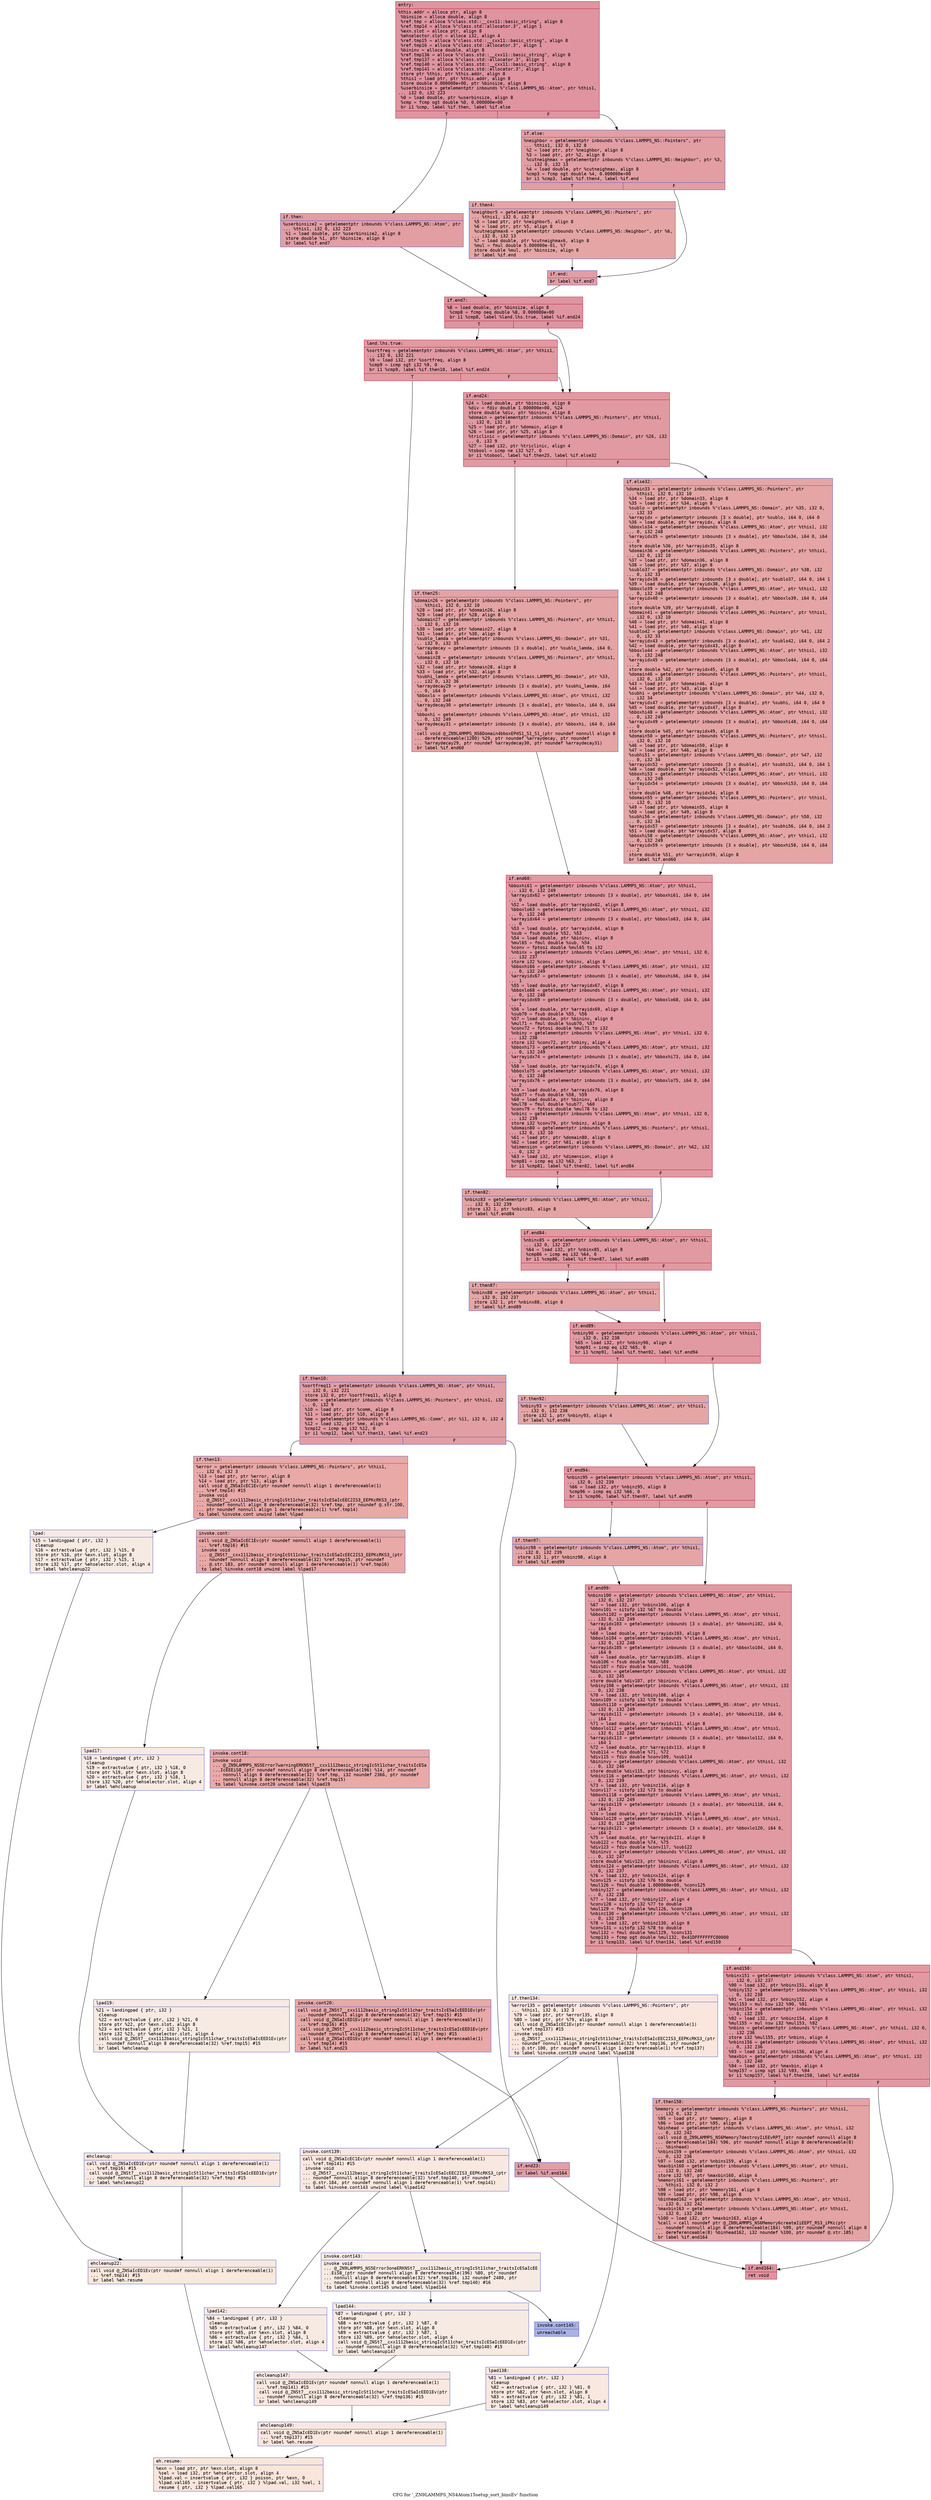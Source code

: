 digraph "CFG for '_ZN9LAMMPS_NS4Atom15setup_sort_binsEv' function" {
	label="CFG for '_ZN9LAMMPS_NS4Atom15setup_sort_binsEv' function";

	Node0x55aea8e024f0 [shape=record,color="#b70d28ff", style=filled, fillcolor="#b70d2870" fontname="Courier",label="{entry:\l|  %this.addr = alloca ptr, align 8\l  %binsize = alloca double, align 8\l  %ref.tmp = alloca %\"class.std::__cxx11::basic_string\", align 8\l  %ref.tmp14 = alloca %\"class.std::allocator.3\", align 1\l  %exn.slot = alloca ptr, align 8\l  %ehselector.slot = alloca i32, align 4\l  %ref.tmp15 = alloca %\"class.std::__cxx11::basic_string\", align 8\l  %ref.tmp16 = alloca %\"class.std::allocator.3\", align 1\l  %bininv = alloca double, align 8\l  %ref.tmp136 = alloca %\"class.std::__cxx11::basic_string\", align 8\l  %ref.tmp137 = alloca %\"class.std::allocator.3\", align 1\l  %ref.tmp140 = alloca %\"class.std::__cxx11::basic_string\", align 8\l  %ref.tmp141 = alloca %\"class.std::allocator.3\", align 1\l  store ptr %this, ptr %this.addr, align 8\l  %this1 = load ptr, ptr %this.addr, align 8\l  store double 0.000000e+00, ptr %binsize, align 8\l  %userbinsize = getelementptr inbounds %\"class.LAMMPS_NS::Atom\", ptr %this1,\l... i32 0, i32 223\l  %0 = load double, ptr %userbinsize, align 8\l  %cmp = fcmp ogt double %0, 0.000000e+00\l  br i1 %cmp, label %if.then, label %if.else\l|{<s0>T|<s1>F}}"];
	Node0x55aea8e024f0:s0 -> Node0x55aea8e032a0[tooltip="entry -> if.then\nProbability 50.00%" ];
	Node0x55aea8e024f0:s1 -> Node0x55aea8e03310[tooltip="entry -> if.else\nProbability 50.00%" ];
	Node0x55aea8e032a0 [shape=record,color="#3d50c3ff", style=filled, fillcolor="#be242e70" fontname="Courier",label="{if.then:\l|  %userbinsize2 = getelementptr inbounds %\"class.LAMMPS_NS::Atom\", ptr\l... %this1, i32 0, i32 223\l  %1 = load double, ptr %userbinsize2, align 8\l  store double %1, ptr %binsize, align 8\l  br label %if.end7\l}"];
	Node0x55aea8e032a0 -> Node0x55aea8e03640[tooltip="if.then -> if.end7\nProbability 100.00%" ];
	Node0x55aea8e03310 [shape=record,color="#3d50c3ff", style=filled, fillcolor="#be242e70" fontname="Courier",label="{if.else:\l|  %neighbor = getelementptr inbounds %\"class.LAMMPS_NS::Pointers\", ptr\l... %this1, i32 0, i32 8\l  %2 = load ptr, ptr %neighbor, align 8\l  %3 = load ptr, ptr %2, align 8\l  %cutneighmax = getelementptr inbounds %\"class.LAMMPS_NS::Neighbor\", ptr %3,\l... i32 0, i32 13\l  %4 = load double, ptr %cutneighmax, align 8\l  %cmp3 = fcmp ogt double %4, 0.000000e+00\l  br i1 %cmp3, label %if.then4, label %if.end\l|{<s0>T|<s1>F}}"];
	Node0x55aea8e03310:s0 -> Node0x55aea8e02ba0[tooltip="if.else -> if.then4\nProbability 50.00%" ];
	Node0x55aea8e03310:s1 -> Node0x55aea8e02c20[tooltip="if.else -> if.end\nProbability 50.00%" ];
	Node0x55aea8e02ba0 [shape=record,color="#3d50c3ff", style=filled, fillcolor="#c5333470" fontname="Courier",label="{if.then4:\l|  %neighbor5 = getelementptr inbounds %\"class.LAMMPS_NS::Pointers\", ptr\l... %this1, i32 0, i32 8\l  %5 = load ptr, ptr %neighbor5, align 8\l  %6 = load ptr, ptr %5, align 8\l  %cutneighmax6 = getelementptr inbounds %\"class.LAMMPS_NS::Neighbor\", ptr %6,\l... i32 0, i32 13\l  %7 = load double, ptr %cutneighmax6, align 8\l  %mul = fmul double 5.000000e-01, %7\l  store double %mul, ptr %binsize, align 8\l  br label %if.end\l}"];
	Node0x55aea8e02ba0 -> Node0x55aea8e02c20[tooltip="if.then4 -> if.end\nProbability 100.00%" ];
	Node0x55aea8e02c20 [shape=record,color="#3d50c3ff", style=filled, fillcolor="#be242e70" fontname="Courier",label="{if.end:\l|  br label %if.end7\l}"];
	Node0x55aea8e02c20 -> Node0x55aea8e03640[tooltip="if.end -> if.end7\nProbability 100.00%" ];
	Node0x55aea8e03640 [shape=record,color="#b70d28ff", style=filled, fillcolor="#b70d2870" fontname="Courier",label="{if.end7:\l|  %8 = load double, ptr %binsize, align 8\l  %cmp8 = fcmp oeq double %8, 0.000000e+00\l  br i1 %cmp8, label %land.lhs.true, label %if.end24\l|{<s0>T|<s1>F}}"];
	Node0x55aea8e03640:s0 -> Node0x55aea8e044e0[tooltip="if.end7 -> land.lhs.true\nProbability 62.50%" ];
	Node0x55aea8e03640:s1 -> Node0x55aea8e04560[tooltip="if.end7 -> if.end24\nProbability 37.50%" ];
	Node0x55aea8e044e0 [shape=record,color="#b70d28ff", style=filled, fillcolor="#bb1b2c70" fontname="Courier",label="{land.lhs.true:\l|  %sortfreq = getelementptr inbounds %\"class.LAMMPS_NS::Atom\", ptr %this1,\l... i32 0, i32 221\l  %9 = load i32, ptr %sortfreq, align 8\l  %cmp9 = icmp sgt i32 %9, 0\l  br i1 %cmp9, label %if.then10, label %if.end24\l|{<s0>T|<s1>F}}"];
	Node0x55aea8e044e0:s0 -> Node0x55aea8e048b0[tooltip="land.lhs.true -> if.then10\nProbability 62.50%" ];
	Node0x55aea8e044e0:s1 -> Node0x55aea8e04560[tooltip="land.lhs.true -> if.end24\nProbability 37.50%" ];
	Node0x55aea8e048b0 [shape=record,color="#3d50c3ff", style=filled, fillcolor="#be242e70" fontname="Courier",label="{if.then10:\l|  %sortfreq11 = getelementptr inbounds %\"class.LAMMPS_NS::Atom\", ptr %this1,\l... i32 0, i32 221\l  store i32 0, ptr %sortfreq11, align 8\l  %comm = getelementptr inbounds %\"class.LAMMPS_NS::Pointers\", ptr %this1, i32\l... 0, i32 9\l  %10 = load ptr, ptr %comm, align 8\l  %11 = load ptr, ptr %10, align 8\l  %me = getelementptr inbounds %\"class.LAMMPS_NS::Comm\", ptr %11, i32 0, i32 4\l  %12 = load i32, ptr %me, align 4\l  %cmp12 = icmp eq i32 %12, 0\l  br i1 %cmp12, label %if.then13, label %if.end23\l|{<s0>T|<s1>F}}"];
	Node0x55aea8e048b0:s0 -> Node0x55aea8e04f60[tooltip="if.then10 -> if.then13\nProbability 37.50%" ];
	Node0x55aea8e048b0:s1 -> Node0x55aea8e04fe0[tooltip="if.then10 -> if.end23\nProbability 62.50%" ];
	Node0x55aea8e04f60 [shape=record,color="#3d50c3ff", style=filled, fillcolor="#ca3b3770" fontname="Courier",label="{if.then13:\l|  %error = getelementptr inbounds %\"class.LAMMPS_NS::Pointers\", ptr %this1,\l... i32 0, i32 3\l  %13 = load ptr, ptr %error, align 8\l  %14 = load ptr, ptr %13, align 8\l  call void @_ZNSaIcEC1Ev(ptr noundef nonnull align 1 dereferenceable(1)\l... %ref.tmp14) #15\l  invoke void\l... @_ZNSt7__cxx1112basic_stringIcSt11char_traitsIcESaIcEEC2IS3_EEPKcRKS3_(ptr\l... noundef nonnull align 8 dereferenceable(32) %ref.tmp, ptr noundef @.str.100,\l... ptr noundef nonnull align 1 dereferenceable(1) %ref.tmp14)\l          to label %invoke.cont unwind label %lpad\l}"];
	Node0x55aea8e04f60 -> Node0x55aea8e05470[tooltip="if.then13 -> invoke.cont\nProbability 100.00%" ];
	Node0x55aea8e04f60 -> Node0x55aea8e054f0[tooltip="if.then13 -> lpad\nProbability 0.00%" ];
	Node0x55aea8e05470 [shape=record,color="#3d50c3ff", style=filled, fillcolor="#ca3b3770" fontname="Courier",label="{invoke.cont:\l|  call void @_ZNSaIcEC1Ev(ptr noundef nonnull align 1 dereferenceable(1)\l... %ref.tmp16) #15\l  invoke void\l... @_ZNSt7__cxx1112basic_stringIcSt11char_traitsIcESaIcEEC2IS3_EEPKcRKS3_(ptr\l... noundef nonnull align 8 dereferenceable(32) %ref.tmp15, ptr noundef\l... @.str.183, ptr noundef nonnull align 1 dereferenceable(1) %ref.tmp16)\l          to label %invoke.cont18 unwind label %lpad17\l}"];
	Node0x55aea8e05470 -> Node0x55aea8e05810[tooltip="invoke.cont -> invoke.cont18\nProbability 100.00%" ];
	Node0x55aea8e05470 -> Node0x55aea8e05860[tooltip="invoke.cont -> lpad17\nProbability 0.00%" ];
	Node0x55aea8e05810 [shape=record,color="#3d50c3ff", style=filled, fillcolor="#ca3b3770" fontname="Courier",label="{invoke.cont18:\l|  invoke void\l... @_ZN9LAMMPS_NS5Error7warningERKNSt7__cxx1112basic_stringIcSt11char_traitsIcESa\l...IcEEEiS8_(ptr noundef nonnull align 8 dereferenceable(196) %14, ptr noundef\l... nonnull align 8 dereferenceable(32) %ref.tmp, i32 noundef 2366, ptr noundef\l... nonnull align 8 dereferenceable(32) %ref.tmp15)\l          to label %invoke.cont20 unwind label %lpad19\l}"];
	Node0x55aea8e05810 -> Node0x55aea8e057c0[tooltip="invoke.cont18 -> invoke.cont20\nProbability 100.00%" ];
	Node0x55aea8e05810 -> Node0x55aea8e05b20[tooltip="invoke.cont18 -> lpad19\nProbability 0.00%" ];
	Node0x55aea8e057c0 [shape=record,color="#3d50c3ff", style=filled, fillcolor="#ca3b3770" fontname="Courier",label="{invoke.cont20:\l|  call void @_ZNSt7__cxx1112basic_stringIcSt11char_traitsIcESaIcEED1Ev(ptr\l... noundef nonnull align 8 dereferenceable(32) %ref.tmp15) #15\l  call void @_ZNSaIcED1Ev(ptr noundef nonnull align 1 dereferenceable(1)\l... %ref.tmp16) #15\l  call void @_ZNSt7__cxx1112basic_stringIcSt11char_traitsIcESaIcEED1Ev(ptr\l... noundef nonnull align 8 dereferenceable(32) %ref.tmp) #15\l  call void @_ZNSaIcED1Ev(ptr noundef nonnull align 1 dereferenceable(1)\l... %ref.tmp14) #15\l  br label %if.end23\l}"];
	Node0x55aea8e057c0 -> Node0x55aea8e04fe0[tooltip="invoke.cont20 -> if.end23\nProbability 100.00%" ];
	Node0x55aea8e054f0 [shape=record,color="#3d50c3ff", style=filled, fillcolor="#eed0c070" fontname="Courier",label="{lpad:\l|  %15 = landingpad \{ ptr, i32 \}\l          cleanup\l  %16 = extractvalue \{ ptr, i32 \} %15, 0\l  store ptr %16, ptr %exn.slot, align 8\l  %17 = extractvalue \{ ptr, i32 \} %15, 1\l  store i32 %17, ptr %ehselector.slot, align 4\l  br label %ehcleanup22\l}"];
	Node0x55aea8e054f0 -> Node0x55aea8e068e0[tooltip="lpad -> ehcleanup22\nProbability 100.00%" ];
	Node0x55aea8e05860 [shape=record,color="#3d50c3ff", style=filled, fillcolor="#eed0c070" fontname="Courier",label="{lpad17:\l|  %18 = landingpad \{ ptr, i32 \}\l          cleanup\l  %19 = extractvalue \{ ptr, i32 \} %18, 0\l  store ptr %19, ptr %exn.slot, align 8\l  %20 = extractvalue \{ ptr, i32 \} %18, 1\l  store i32 %20, ptr %ehselector.slot, align 4\l  br label %ehcleanup\l}"];
	Node0x55aea8e05860 -> Node0x55aea8e06c50[tooltip="lpad17 -> ehcleanup\nProbability 100.00%" ];
	Node0x55aea8e05b20 [shape=record,color="#3d50c3ff", style=filled, fillcolor="#eed0c070" fontname="Courier",label="{lpad19:\l|  %21 = landingpad \{ ptr, i32 \}\l          cleanup\l  %22 = extractvalue \{ ptr, i32 \} %21, 0\l  store ptr %22, ptr %exn.slot, align 8\l  %23 = extractvalue \{ ptr, i32 \} %21, 1\l  store i32 %23, ptr %ehselector.slot, align 4\l  call void @_ZNSt7__cxx1112basic_stringIcSt11char_traitsIcESaIcEED1Ev(ptr\l... noundef nonnull align 8 dereferenceable(32) %ref.tmp15) #15\l  br label %ehcleanup\l}"];
	Node0x55aea8e05b20 -> Node0x55aea8e06c50[tooltip="lpad19 -> ehcleanup\nProbability 100.00%" ];
	Node0x55aea8e06c50 [shape=record,color="#3d50c3ff", style=filled, fillcolor="#f1ccb870" fontname="Courier",label="{ehcleanup:\l|  call void @_ZNSaIcED1Ev(ptr noundef nonnull align 1 dereferenceable(1)\l... %ref.tmp16) #15\l  call void @_ZNSt7__cxx1112basic_stringIcSt11char_traitsIcESaIcEED1Ev(ptr\l... noundef nonnull align 8 dereferenceable(32) %ref.tmp) #15\l  br label %ehcleanup22\l}"];
	Node0x55aea8e06c50 -> Node0x55aea8e068e0[tooltip="ehcleanup -> ehcleanup22\nProbability 100.00%" ];
	Node0x55aea8e068e0 [shape=record,color="#3d50c3ff", style=filled, fillcolor="#f2cab570" fontname="Courier",label="{ehcleanup22:\l|  call void @_ZNSaIcED1Ev(ptr noundef nonnull align 1 dereferenceable(1)\l... %ref.tmp14) #15\l  br label %eh.resume\l}"];
	Node0x55aea8e068e0 -> Node0x55aea8e07500[tooltip="ehcleanup22 -> eh.resume\nProbability 100.00%" ];
	Node0x55aea8e04fe0 [shape=record,color="#3d50c3ff", style=filled, fillcolor="#be242e70" fontname="Courier",label="{if.end23:\l|  br label %if.end164\l}"];
	Node0x55aea8e04fe0 -> Node0x55aea8e075c0[tooltip="if.end23 -> if.end164\nProbability 100.00%" ];
	Node0x55aea8e04560 [shape=record,color="#b70d28ff", style=filled, fillcolor="#bb1b2c70" fontname="Courier",label="{if.end24:\l|  %24 = load double, ptr %binsize, align 8\l  %div = fdiv double 1.000000e+00, %24\l  store double %div, ptr %bininv, align 8\l  %domain = getelementptr inbounds %\"class.LAMMPS_NS::Pointers\", ptr %this1,\l... i32 0, i32 10\l  %25 = load ptr, ptr %domain, align 8\l  %26 = load ptr, ptr %25, align 8\l  %triclinic = getelementptr inbounds %\"class.LAMMPS_NS::Domain\", ptr %26, i32\l... 0, i32 9\l  %27 = load i32, ptr %triclinic, align 4\l  %tobool = icmp ne i32 %27, 0\l  br i1 %tobool, label %if.then25, label %if.else32\l|{<s0>T|<s1>F}}"];
	Node0x55aea8e04560:s0 -> Node0x55aea8e07c60[tooltip="if.end24 -> if.then25\nProbability 62.50%" ];
	Node0x55aea8e04560:s1 -> Node0x55aea8e07ce0[tooltip="if.end24 -> if.else32\nProbability 37.50%" ];
	Node0x55aea8e07c60 [shape=record,color="#3d50c3ff", style=filled, fillcolor="#c32e3170" fontname="Courier",label="{if.then25:\l|  %domain26 = getelementptr inbounds %\"class.LAMMPS_NS::Pointers\", ptr\l... %this1, i32 0, i32 10\l  %28 = load ptr, ptr %domain26, align 8\l  %29 = load ptr, ptr %28, align 8\l  %domain27 = getelementptr inbounds %\"class.LAMMPS_NS::Pointers\", ptr %this1,\l... i32 0, i32 10\l  %30 = load ptr, ptr %domain27, align 8\l  %31 = load ptr, ptr %30, align 8\l  %sublo_lamda = getelementptr inbounds %\"class.LAMMPS_NS::Domain\", ptr %31,\l... i32 0, i32 35\l  %arraydecay = getelementptr inbounds [3 x double], ptr %sublo_lamda, i64 0,\l... i64 0\l  %domain28 = getelementptr inbounds %\"class.LAMMPS_NS::Pointers\", ptr %this1,\l... i32 0, i32 10\l  %32 = load ptr, ptr %domain28, align 8\l  %33 = load ptr, ptr %32, align 8\l  %subhi_lamda = getelementptr inbounds %\"class.LAMMPS_NS::Domain\", ptr %33,\l... i32 0, i32 36\l  %arraydecay29 = getelementptr inbounds [3 x double], ptr %subhi_lamda, i64\l... 0, i64 0\l  %bboxlo = getelementptr inbounds %\"class.LAMMPS_NS::Atom\", ptr %this1, i32\l... 0, i32 248\l  %arraydecay30 = getelementptr inbounds [3 x double], ptr %bboxlo, i64 0, i64\l... 0\l  %bboxhi = getelementptr inbounds %\"class.LAMMPS_NS::Atom\", ptr %this1, i32\l... 0, i32 249\l  %arraydecay31 = getelementptr inbounds [3 x double], ptr %bboxhi, i64 0, i64\l... 0\l  call void @_ZN9LAMMPS_NS6Domain4bboxEPdS1_S1_S1_(ptr noundef nonnull align 8\l... dereferenceable(1200) %29, ptr noundef %arraydecay, ptr noundef\l... %arraydecay29, ptr noundef %arraydecay30, ptr noundef %arraydecay31)\l  br label %if.end60\l}"];
	Node0x55aea8e07c60 -> Node0x55aea8e08e90[tooltip="if.then25 -> if.end60\nProbability 100.00%" ];
	Node0x55aea8e07ce0 [shape=record,color="#3d50c3ff", style=filled, fillcolor="#c5333470" fontname="Courier",label="{if.else32:\l|  %domain33 = getelementptr inbounds %\"class.LAMMPS_NS::Pointers\", ptr\l... %this1, i32 0, i32 10\l  %34 = load ptr, ptr %domain33, align 8\l  %35 = load ptr, ptr %34, align 8\l  %sublo = getelementptr inbounds %\"class.LAMMPS_NS::Domain\", ptr %35, i32 0,\l... i32 33\l  %arrayidx = getelementptr inbounds [3 x double], ptr %sublo, i64 0, i64 0\l  %36 = load double, ptr %arrayidx, align 8\l  %bboxlo34 = getelementptr inbounds %\"class.LAMMPS_NS::Atom\", ptr %this1, i32\l... 0, i32 248\l  %arrayidx35 = getelementptr inbounds [3 x double], ptr %bboxlo34, i64 0, i64\l... 0\l  store double %36, ptr %arrayidx35, align 8\l  %domain36 = getelementptr inbounds %\"class.LAMMPS_NS::Pointers\", ptr %this1,\l... i32 0, i32 10\l  %37 = load ptr, ptr %domain36, align 8\l  %38 = load ptr, ptr %37, align 8\l  %sublo37 = getelementptr inbounds %\"class.LAMMPS_NS::Domain\", ptr %38, i32\l... 0, i32 33\l  %arrayidx38 = getelementptr inbounds [3 x double], ptr %sublo37, i64 0, i64 1\l  %39 = load double, ptr %arrayidx38, align 8\l  %bboxlo39 = getelementptr inbounds %\"class.LAMMPS_NS::Atom\", ptr %this1, i32\l... 0, i32 248\l  %arrayidx40 = getelementptr inbounds [3 x double], ptr %bboxlo39, i64 0, i64\l... 1\l  store double %39, ptr %arrayidx40, align 8\l  %domain41 = getelementptr inbounds %\"class.LAMMPS_NS::Pointers\", ptr %this1,\l... i32 0, i32 10\l  %40 = load ptr, ptr %domain41, align 8\l  %41 = load ptr, ptr %40, align 8\l  %sublo42 = getelementptr inbounds %\"class.LAMMPS_NS::Domain\", ptr %41, i32\l... 0, i32 33\l  %arrayidx43 = getelementptr inbounds [3 x double], ptr %sublo42, i64 0, i64 2\l  %42 = load double, ptr %arrayidx43, align 8\l  %bboxlo44 = getelementptr inbounds %\"class.LAMMPS_NS::Atom\", ptr %this1, i32\l... 0, i32 248\l  %arrayidx45 = getelementptr inbounds [3 x double], ptr %bboxlo44, i64 0, i64\l... 2\l  store double %42, ptr %arrayidx45, align 8\l  %domain46 = getelementptr inbounds %\"class.LAMMPS_NS::Pointers\", ptr %this1,\l... i32 0, i32 10\l  %43 = load ptr, ptr %domain46, align 8\l  %44 = load ptr, ptr %43, align 8\l  %subhi = getelementptr inbounds %\"class.LAMMPS_NS::Domain\", ptr %44, i32 0,\l... i32 34\l  %arrayidx47 = getelementptr inbounds [3 x double], ptr %subhi, i64 0, i64 0\l  %45 = load double, ptr %arrayidx47, align 8\l  %bboxhi48 = getelementptr inbounds %\"class.LAMMPS_NS::Atom\", ptr %this1, i32\l... 0, i32 249\l  %arrayidx49 = getelementptr inbounds [3 x double], ptr %bboxhi48, i64 0, i64\l... 0\l  store double %45, ptr %arrayidx49, align 8\l  %domain50 = getelementptr inbounds %\"class.LAMMPS_NS::Pointers\", ptr %this1,\l... i32 0, i32 10\l  %46 = load ptr, ptr %domain50, align 8\l  %47 = load ptr, ptr %46, align 8\l  %subhi51 = getelementptr inbounds %\"class.LAMMPS_NS::Domain\", ptr %47, i32\l... 0, i32 34\l  %arrayidx52 = getelementptr inbounds [3 x double], ptr %subhi51, i64 0, i64 1\l  %48 = load double, ptr %arrayidx52, align 8\l  %bboxhi53 = getelementptr inbounds %\"class.LAMMPS_NS::Atom\", ptr %this1, i32\l... 0, i32 249\l  %arrayidx54 = getelementptr inbounds [3 x double], ptr %bboxhi53, i64 0, i64\l... 1\l  store double %48, ptr %arrayidx54, align 8\l  %domain55 = getelementptr inbounds %\"class.LAMMPS_NS::Pointers\", ptr %this1,\l... i32 0, i32 10\l  %49 = load ptr, ptr %domain55, align 8\l  %50 = load ptr, ptr %49, align 8\l  %subhi56 = getelementptr inbounds %\"class.LAMMPS_NS::Domain\", ptr %50, i32\l... 0, i32 34\l  %arrayidx57 = getelementptr inbounds [3 x double], ptr %subhi56, i64 0, i64 2\l  %51 = load double, ptr %arrayidx57, align 8\l  %bboxhi58 = getelementptr inbounds %\"class.LAMMPS_NS::Atom\", ptr %this1, i32\l... 0, i32 249\l  %arrayidx59 = getelementptr inbounds [3 x double], ptr %bboxhi58, i64 0, i64\l... 2\l  store double %51, ptr %arrayidx59, align 8\l  br label %if.end60\l}"];
	Node0x55aea8e07ce0 -> Node0x55aea8e08e90[tooltip="if.else32 -> if.end60\nProbability 100.00%" ];
	Node0x55aea8e08e90 [shape=record,color="#b70d28ff", style=filled, fillcolor="#bb1b2c70" fontname="Courier",label="{if.end60:\l|  %bboxhi61 = getelementptr inbounds %\"class.LAMMPS_NS::Atom\", ptr %this1,\l... i32 0, i32 249\l  %arrayidx62 = getelementptr inbounds [3 x double], ptr %bboxhi61, i64 0, i64\l... 0\l  %52 = load double, ptr %arrayidx62, align 8\l  %bboxlo63 = getelementptr inbounds %\"class.LAMMPS_NS::Atom\", ptr %this1, i32\l... 0, i32 248\l  %arrayidx64 = getelementptr inbounds [3 x double], ptr %bboxlo63, i64 0, i64\l... 0\l  %53 = load double, ptr %arrayidx64, align 8\l  %sub = fsub double %52, %53\l  %54 = load double, ptr %bininv, align 8\l  %mul65 = fmul double %sub, %54\l  %conv = fptosi double %mul65 to i32\l  %nbinx = getelementptr inbounds %\"class.LAMMPS_NS::Atom\", ptr %this1, i32 0,\l... i32 237\l  store i32 %conv, ptr %nbinx, align 8\l  %bboxhi66 = getelementptr inbounds %\"class.LAMMPS_NS::Atom\", ptr %this1, i32\l... 0, i32 249\l  %arrayidx67 = getelementptr inbounds [3 x double], ptr %bboxhi66, i64 0, i64\l... 1\l  %55 = load double, ptr %arrayidx67, align 8\l  %bboxlo68 = getelementptr inbounds %\"class.LAMMPS_NS::Atom\", ptr %this1, i32\l... 0, i32 248\l  %arrayidx69 = getelementptr inbounds [3 x double], ptr %bboxlo68, i64 0, i64\l... 1\l  %56 = load double, ptr %arrayidx69, align 8\l  %sub70 = fsub double %55, %56\l  %57 = load double, ptr %bininv, align 8\l  %mul71 = fmul double %sub70, %57\l  %conv72 = fptosi double %mul71 to i32\l  %nbiny = getelementptr inbounds %\"class.LAMMPS_NS::Atom\", ptr %this1, i32 0,\l... i32 238\l  store i32 %conv72, ptr %nbiny, align 4\l  %bboxhi73 = getelementptr inbounds %\"class.LAMMPS_NS::Atom\", ptr %this1, i32\l... 0, i32 249\l  %arrayidx74 = getelementptr inbounds [3 x double], ptr %bboxhi73, i64 0, i64\l... 2\l  %58 = load double, ptr %arrayidx74, align 8\l  %bboxlo75 = getelementptr inbounds %\"class.LAMMPS_NS::Atom\", ptr %this1, i32\l... 0, i32 248\l  %arrayidx76 = getelementptr inbounds [3 x double], ptr %bboxlo75, i64 0, i64\l... 2\l  %59 = load double, ptr %arrayidx76, align 8\l  %sub77 = fsub double %58, %59\l  %60 = load double, ptr %bininv, align 8\l  %mul78 = fmul double %sub77, %60\l  %conv79 = fptosi double %mul78 to i32\l  %nbinz = getelementptr inbounds %\"class.LAMMPS_NS::Atom\", ptr %this1, i32 0,\l... i32 239\l  store i32 %conv79, ptr %nbinz, align 8\l  %domain80 = getelementptr inbounds %\"class.LAMMPS_NS::Pointers\", ptr %this1,\l... i32 0, i32 10\l  %61 = load ptr, ptr %domain80, align 8\l  %62 = load ptr, ptr %61, align 8\l  %dimension = getelementptr inbounds %\"class.LAMMPS_NS::Domain\", ptr %62, i32\l... 0, i32 2\l  %63 = load i32, ptr %dimension, align 4\l  %cmp81 = icmp eq i32 %63, 2\l  br i1 %cmp81, label %if.then82, label %if.end84\l|{<s0>T|<s1>F}}"];
	Node0x55aea8e08e90:s0 -> Node0x55aea8e0e520[tooltip="if.end60 -> if.then82\nProbability 50.00%" ];
	Node0x55aea8e08e90:s1 -> Node0x55aea8e0e5a0[tooltip="if.end60 -> if.end84\nProbability 50.00%" ];
	Node0x55aea8e0e520 [shape=record,color="#3d50c3ff", style=filled, fillcolor="#c32e3170" fontname="Courier",label="{if.then82:\l|  %nbinz83 = getelementptr inbounds %\"class.LAMMPS_NS::Atom\", ptr %this1,\l... i32 0, i32 239\l  store i32 1, ptr %nbinz83, align 8\l  br label %if.end84\l}"];
	Node0x55aea8e0e520 -> Node0x55aea8e0e5a0[tooltip="if.then82 -> if.end84\nProbability 100.00%" ];
	Node0x55aea8e0e5a0 [shape=record,color="#b70d28ff", style=filled, fillcolor="#bb1b2c70" fontname="Courier",label="{if.end84:\l|  %nbinx85 = getelementptr inbounds %\"class.LAMMPS_NS::Atom\", ptr %this1,\l... i32 0, i32 237\l  %64 = load i32, ptr %nbinx85, align 8\l  %cmp86 = icmp eq i32 %64, 0\l  br i1 %cmp86, label %if.then87, label %if.end89\l|{<s0>T|<s1>F}}"];
	Node0x55aea8e0e5a0:s0 -> Node0x55aea8e0ead0[tooltip="if.end84 -> if.then87\nProbability 37.50%" ];
	Node0x55aea8e0e5a0:s1 -> Node0x55aea8e0eb50[tooltip="if.end84 -> if.end89\nProbability 62.50%" ];
	Node0x55aea8e0ead0 [shape=record,color="#3d50c3ff", style=filled, fillcolor="#c5333470" fontname="Courier",label="{if.then87:\l|  %nbinx88 = getelementptr inbounds %\"class.LAMMPS_NS::Atom\", ptr %this1,\l... i32 0, i32 237\l  store i32 1, ptr %nbinx88, align 8\l  br label %if.end89\l}"];
	Node0x55aea8e0ead0 -> Node0x55aea8e0eb50[tooltip="if.then87 -> if.end89\nProbability 100.00%" ];
	Node0x55aea8e0eb50 [shape=record,color="#b70d28ff", style=filled, fillcolor="#bb1b2c70" fontname="Courier",label="{if.end89:\l|  %nbiny90 = getelementptr inbounds %\"class.LAMMPS_NS::Atom\", ptr %this1,\l... i32 0, i32 238\l  %65 = load i32, ptr %nbiny90, align 4\l  %cmp91 = icmp eq i32 %65, 0\l  br i1 %cmp91, label %if.then92, label %if.end94\l|{<s0>T|<s1>F}}"];
	Node0x55aea8e0eb50:s0 -> Node0x55aea8e0f080[tooltip="if.end89 -> if.then92\nProbability 37.50%" ];
	Node0x55aea8e0eb50:s1 -> Node0x55aea8e0f100[tooltip="if.end89 -> if.end94\nProbability 62.50%" ];
	Node0x55aea8e0f080 [shape=record,color="#3d50c3ff", style=filled, fillcolor="#c5333470" fontname="Courier",label="{if.then92:\l|  %nbiny93 = getelementptr inbounds %\"class.LAMMPS_NS::Atom\", ptr %this1,\l... i32 0, i32 238\l  store i32 1, ptr %nbiny93, align 4\l  br label %if.end94\l}"];
	Node0x55aea8e0f080 -> Node0x55aea8e0f100[tooltip="if.then92 -> if.end94\nProbability 100.00%" ];
	Node0x55aea8e0f100 [shape=record,color="#b70d28ff", style=filled, fillcolor="#bb1b2c70" fontname="Courier",label="{if.end94:\l|  %nbinz95 = getelementptr inbounds %\"class.LAMMPS_NS::Atom\", ptr %this1,\l... i32 0, i32 239\l  %66 = load i32, ptr %nbinz95, align 8\l  %cmp96 = icmp eq i32 %66, 0\l  br i1 %cmp96, label %if.then97, label %if.end99\l|{<s0>T|<s1>F}}"];
	Node0x55aea8e0f100:s0 -> Node0x55aea8e0f630[tooltip="if.end94 -> if.then97\nProbability 37.50%" ];
	Node0x55aea8e0f100:s1 -> Node0x55aea8e0f6b0[tooltip="if.end94 -> if.end99\nProbability 62.50%" ];
	Node0x55aea8e0f630 [shape=record,color="#3d50c3ff", style=filled, fillcolor="#c5333470" fontname="Courier",label="{if.then97:\l|  %nbinz98 = getelementptr inbounds %\"class.LAMMPS_NS::Atom\", ptr %this1,\l... i32 0, i32 239\l  store i32 1, ptr %nbinz98, align 8\l  br label %if.end99\l}"];
	Node0x55aea8e0f630 -> Node0x55aea8e0f6b0[tooltip="if.then97 -> if.end99\nProbability 100.00%" ];
	Node0x55aea8e0f6b0 [shape=record,color="#b70d28ff", style=filled, fillcolor="#bb1b2c70" fontname="Courier",label="{if.end99:\l|  %nbinx100 = getelementptr inbounds %\"class.LAMMPS_NS::Atom\", ptr %this1,\l... i32 0, i32 237\l  %67 = load i32, ptr %nbinx100, align 8\l  %conv101 = sitofp i32 %67 to double\l  %bboxhi102 = getelementptr inbounds %\"class.LAMMPS_NS::Atom\", ptr %this1,\l... i32 0, i32 249\l  %arrayidx103 = getelementptr inbounds [3 x double], ptr %bboxhi102, i64 0,\l... i64 0\l  %68 = load double, ptr %arrayidx103, align 8\l  %bboxlo104 = getelementptr inbounds %\"class.LAMMPS_NS::Atom\", ptr %this1,\l... i32 0, i32 248\l  %arrayidx105 = getelementptr inbounds [3 x double], ptr %bboxlo104, i64 0,\l... i64 0\l  %69 = load double, ptr %arrayidx105, align 8\l  %sub106 = fsub double %68, %69\l  %div107 = fdiv double %conv101, %sub106\l  %bininvx = getelementptr inbounds %\"class.LAMMPS_NS::Atom\", ptr %this1, i32\l... 0, i32 245\l  store double %div107, ptr %bininvx, align 8\l  %nbiny108 = getelementptr inbounds %\"class.LAMMPS_NS::Atom\", ptr %this1, i32\l... 0, i32 238\l  %70 = load i32, ptr %nbiny108, align 4\l  %conv109 = sitofp i32 %70 to double\l  %bboxhi110 = getelementptr inbounds %\"class.LAMMPS_NS::Atom\", ptr %this1,\l... i32 0, i32 249\l  %arrayidx111 = getelementptr inbounds [3 x double], ptr %bboxhi110, i64 0,\l... i64 1\l  %71 = load double, ptr %arrayidx111, align 8\l  %bboxlo112 = getelementptr inbounds %\"class.LAMMPS_NS::Atom\", ptr %this1,\l... i32 0, i32 248\l  %arrayidx113 = getelementptr inbounds [3 x double], ptr %bboxlo112, i64 0,\l... i64 1\l  %72 = load double, ptr %arrayidx113, align 8\l  %sub114 = fsub double %71, %72\l  %div115 = fdiv double %conv109, %sub114\l  %bininvy = getelementptr inbounds %\"class.LAMMPS_NS::Atom\", ptr %this1, i32\l... 0, i32 246\l  store double %div115, ptr %bininvy, align 8\l  %nbinz116 = getelementptr inbounds %\"class.LAMMPS_NS::Atom\", ptr %this1, i32\l... 0, i32 239\l  %73 = load i32, ptr %nbinz116, align 8\l  %conv117 = sitofp i32 %73 to double\l  %bboxhi118 = getelementptr inbounds %\"class.LAMMPS_NS::Atom\", ptr %this1,\l... i32 0, i32 249\l  %arrayidx119 = getelementptr inbounds [3 x double], ptr %bboxhi118, i64 0,\l... i64 2\l  %74 = load double, ptr %arrayidx119, align 8\l  %bboxlo120 = getelementptr inbounds %\"class.LAMMPS_NS::Atom\", ptr %this1,\l... i32 0, i32 248\l  %arrayidx121 = getelementptr inbounds [3 x double], ptr %bboxlo120, i64 0,\l... i64 2\l  %75 = load double, ptr %arrayidx121, align 8\l  %sub122 = fsub double %74, %75\l  %div123 = fdiv double %conv117, %sub122\l  %bininvz = getelementptr inbounds %\"class.LAMMPS_NS::Atom\", ptr %this1, i32\l... 0, i32 247\l  store double %div123, ptr %bininvz, align 8\l  %nbinx124 = getelementptr inbounds %\"class.LAMMPS_NS::Atom\", ptr %this1, i32\l... 0, i32 237\l  %76 = load i32, ptr %nbinx124, align 8\l  %conv125 = sitofp i32 %76 to double\l  %mul126 = fmul double 1.000000e+00, %conv125\l  %nbiny127 = getelementptr inbounds %\"class.LAMMPS_NS::Atom\", ptr %this1, i32\l... 0, i32 238\l  %77 = load i32, ptr %nbiny127, align 4\l  %conv128 = sitofp i32 %77 to double\l  %mul129 = fmul double %mul126, %conv128\l  %nbinz130 = getelementptr inbounds %\"class.LAMMPS_NS::Atom\", ptr %this1, i32\l... 0, i32 239\l  %78 = load i32, ptr %nbinz130, align 8\l  %conv131 = sitofp i32 %78 to double\l  %mul132 = fmul double %mul129, %conv131\l  %cmp133 = fcmp ogt double %mul132, 0x41DFFFFFFFC00000\l  br i1 %cmp133, label %if.then134, label %if.end150\l|{<s0>T|<s1>F}}"];
	Node0x55aea8e0f6b0:s0 -> Node0x55aea8e12040[tooltip="if.end99 -> if.then134\nProbability 0.00%" ];
	Node0x55aea8e0f6b0:s1 -> Node0x55aea8e120c0[tooltip="if.end99 -> if.end150\nProbability 100.00%" ];
	Node0x55aea8e12040 [shape=record,color="#3d50c3ff", style=filled, fillcolor="#f3c7b170" fontname="Courier",label="{if.then134:\l|  %error135 = getelementptr inbounds %\"class.LAMMPS_NS::Pointers\", ptr\l... %this1, i32 0, i32 3\l  %79 = load ptr, ptr %error135, align 8\l  %80 = load ptr, ptr %79, align 8\l  call void @_ZNSaIcEC1Ev(ptr noundef nonnull align 1 dereferenceable(1)\l... %ref.tmp137) #15\l  invoke void\l... @_ZNSt7__cxx1112basic_stringIcSt11char_traitsIcESaIcEEC2IS3_EEPKcRKS3_(ptr\l... noundef nonnull align 8 dereferenceable(32) %ref.tmp136, ptr noundef\l... @.str.100, ptr noundef nonnull align 1 dereferenceable(1) %ref.tmp137)\l          to label %invoke.cont139 unwind label %lpad138\l}"];
	Node0x55aea8e12040 -> Node0x55aea8e12560[tooltip="if.then134 -> invoke.cont139\nProbability 50.00%" ];
	Node0x55aea8e12040 -> Node0x55aea8e125e0[tooltip="if.then134 -> lpad138\nProbability 50.00%" ];
	Node0x55aea8e12560 [shape=record,color="#3d50c3ff", style=filled, fillcolor="#f1ccb870" fontname="Courier",label="{invoke.cont139:\l|  call void @_ZNSaIcEC1Ev(ptr noundef nonnull align 1 dereferenceable(1)\l... %ref.tmp141) #15\l  invoke void\l... @_ZNSt7__cxx1112basic_stringIcSt11char_traitsIcESaIcEEC2IS3_EEPKcRKS3_(ptr\l... noundef nonnull align 8 dereferenceable(32) %ref.tmp140, ptr noundef\l... @.str.184, ptr noundef nonnull align 1 dereferenceable(1) %ref.tmp141)\l          to label %invoke.cont143 unwind label %lpad142\l}"];
	Node0x55aea8e12560 -> Node0x55aea8e12960[tooltip="invoke.cont139 -> invoke.cont143\nProbability 50.00%" ];
	Node0x55aea8e12560 -> Node0x55aea8e129b0[tooltip="invoke.cont139 -> lpad142\nProbability 50.00%" ];
	Node0x55aea8e12960 [shape=record,color="#3d50c3ff", style=filled, fillcolor="#eed0c070" fontname="Courier",label="{invoke.cont143:\l|  invoke void\l... @_ZN9LAMMPS_NS5Error3oneERKNSt7__cxx1112basic_stringIcSt11char_traitsIcESaIcEE\l...EiS8_(ptr noundef nonnull align 8 dereferenceable(196) %80, ptr noundef\l... nonnull align 8 dereferenceable(32) %ref.tmp136, i32 noundef 2480, ptr\l... noundef nonnull align 8 dereferenceable(32) %ref.tmp140) #16\l          to label %invoke.cont145 unwind label %lpad144\l}"];
	Node0x55aea8e12960 -> Node0x55aea8e12910[tooltip="invoke.cont143 -> invoke.cont145\nProbability 0.00%" ];
	Node0x55aea8e12960 -> Node0x55aea8e12cd0[tooltip="invoke.cont143 -> lpad144\nProbability 100.00%" ];
	Node0x55aea8e12910 [shape=record,color="#3d50c3ff", style=filled, fillcolor="#3d50c370" fontname="Courier",label="{invoke.cont145:\l|  unreachable\l}"];
	Node0x55aea8e125e0 [shape=record,color="#3d50c3ff", style=filled, fillcolor="#f1ccb870" fontname="Courier",label="{lpad138:\l|  %81 = landingpad \{ ptr, i32 \}\l          cleanup\l  %82 = extractvalue \{ ptr, i32 \} %81, 0\l  store ptr %82, ptr %exn.slot, align 8\l  %83 = extractvalue \{ ptr, i32 \} %81, 1\l  store i32 %83, ptr %ehselector.slot, align 4\l  br label %ehcleanup149\l}"];
	Node0x55aea8e125e0 -> Node0x55aea8e13370[tooltip="lpad138 -> ehcleanup149\nProbability 100.00%" ];
	Node0x55aea8e129b0 [shape=record,color="#3d50c3ff", style=filled, fillcolor="#eed0c070" fontname="Courier",label="{lpad142:\l|  %84 = landingpad \{ ptr, i32 \}\l          cleanup\l  %85 = extractvalue \{ ptr, i32 \} %84, 0\l  store ptr %85, ptr %exn.slot, align 8\l  %86 = extractvalue \{ ptr, i32 \} %84, 1\l  store i32 %86, ptr %ehselector.slot, align 4\l  br label %ehcleanup147\l}"];
	Node0x55aea8e129b0 -> Node0x55aea8e0bd30[tooltip="lpad142 -> ehcleanup147\nProbability 100.00%" ];
	Node0x55aea8e12cd0 [shape=record,color="#3d50c3ff", style=filled, fillcolor="#eed0c070" fontname="Courier",label="{lpad144:\l|  %87 = landingpad \{ ptr, i32 \}\l          cleanup\l  %88 = extractvalue \{ ptr, i32 \} %87, 0\l  store ptr %88, ptr %exn.slot, align 8\l  %89 = extractvalue \{ ptr, i32 \} %87, 1\l  store i32 %89, ptr %ehselector.slot, align 4\l  call void @_ZNSt7__cxx1112basic_stringIcSt11char_traitsIcESaIcEED1Ev(ptr\l... noundef nonnull align 8 dereferenceable(32) %ref.tmp140) #15\l  br label %ehcleanup147\l}"];
	Node0x55aea8e12cd0 -> Node0x55aea8e0bd30[tooltip="lpad144 -> ehcleanup147\nProbability 100.00%" ];
	Node0x55aea8e0bd30 [shape=record,color="#3d50c3ff", style=filled, fillcolor="#f1ccb870" fontname="Courier",label="{ehcleanup147:\l|  call void @_ZNSaIcED1Ev(ptr noundef nonnull align 1 dereferenceable(1)\l... %ref.tmp141) #15\l  call void @_ZNSt7__cxx1112basic_stringIcSt11char_traitsIcESaIcEED1Ev(ptr\l... noundef nonnull align 8 dereferenceable(32) %ref.tmp136) #15\l  br label %ehcleanup149\l}"];
	Node0x55aea8e0bd30 -> Node0x55aea8e13370[tooltip="ehcleanup147 -> ehcleanup149\nProbability 100.00%" ];
	Node0x55aea8e13370 [shape=record,color="#3d50c3ff", style=filled, fillcolor="#f3c7b170" fontname="Courier",label="{ehcleanup149:\l|  call void @_ZNSaIcED1Ev(ptr noundef nonnull align 1 dereferenceable(1)\l... %ref.tmp137) #15\l  br label %eh.resume\l}"];
	Node0x55aea8e13370 -> Node0x55aea8e07500[tooltip="ehcleanup149 -> eh.resume\nProbability 100.00%" ];
	Node0x55aea8e120c0 [shape=record,color="#b70d28ff", style=filled, fillcolor="#bb1b2c70" fontname="Courier",label="{if.end150:\l|  %nbinx151 = getelementptr inbounds %\"class.LAMMPS_NS::Atom\", ptr %this1,\l... i32 0, i32 237\l  %90 = load i32, ptr %nbinx151, align 8\l  %nbiny152 = getelementptr inbounds %\"class.LAMMPS_NS::Atom\", ptr %this1, i32\l... 0, i32 238\l  %91 = load i32, ptr %nbiny152, align 4\l  %mul153 = mul nsw i32 %90, %91\l  %nbinz154 = getelementptr inbounds %\"class.LAMMPS_NS::Atom\", ptr %this1, i32\l... 0, i32 239\l  %92 = load i32, ptr %nbinz154, align 8\l  %mul155 = mul nsw i32 %mul153, %92\l  %nbins = getelementptr inbounds %\"class.LAMMPS_NS::Atom\", ptr %this1, i32 0,\l... i32 236\l  store i32 %mul155, ptr %nbins, align 4\l  %nbins156 = getelementptr inbounds %\"class.LAMMPS_NS::Atom\", ptr %this1, i32\l... 0, i32 236\l  %93 = load i32, ptr %nbins156, align 4\l  %maxbin = getelementptr inbounds %\"class.LAMMPS_NS::Atom\", ptr %this1, i32\l... 0, i32 240\l  %94 = load i32, ptr %maxbin, align 4\l  %cmp157 = icmp sgt i32 %93, %94\l  br i1 %cmp157, label %if.then158, label %if.end164\l|{<s0>T|<s1>F}}"];
	Node0x55aea8e120c0:s0 -> Node0x55aea8e15670[tooltip="if.end150 -> if.then158\nProbability 50.00%" ];
	Node0x55aea8e120c0:s1 -> Node0x55aea8e075c0[tooltip="if.end150 -> if.end164\nProbability 50.00%" ];
	Node0x55aea8e15670 [shape=record,color="#3d50c3ff", style=filled, fillcolor="#c32e3170" fontname="Courier",label="{if.then158:\l|  %memory = getelementptr inbounds %\"class.LAMMPS_NS::Pointers\", ptr %this1,\l... i32 0, i32 2\l  %95 = load ptr, ptr %memory, align 8\l  %96 = load ptr, ptr %95, align 8\l  %binhead = getelementptr inbounds %\"class.LAMMPS_NS::Atom\", ptr %this1, i32\l... 0, i32 242\l  call void @_ZN9LAMMPS_NS6Memory7destroyIiEEvRPT_(ptr noundef nonnull align 8\l... dereferenceable(184) %96, ptr noundef nonnull align 8 dereferenceable(8)\l... %binhead)\l  %nbins159 = getelementptr inbounds %\"class.LAMMPS_NS::Atom\", ptr %this1, i32\l... 0, i32 236\l  %97 = load i32, ptr %nbins159, align 4\l  %maxbin160 = getelementptr inbounds %\"class.LAMMPS_NS::Atom\", ptr %this1,\l... i32 0, i32 240\l  store i32 %97, ptr %maxbin160, align 4\l  %memory161 = getelementptr inbounds %\"class.LAMMPS_NS::Pointers\", ptr\l... %this1, i32 0, i32 2\l  %98 = load ptr, ptr %memory161, align 8\l  %99 = load ptr, ptr %98, align 8\l  %binhead162 = getelementptr inbounds %\"class.LAMMPS_NS::Atom\", ptr %this1,\l... i32 0, i32 242\l  %maxbin163 = getelementptr inbounds %\"class.LAMMPS_NS::Atom\", ptr %this1,\l... i32 0, i32 240\l  %100 = load i32, ptr %maxbin163, align 4\l  %call = call noundef ptr @_ZN9LAMMPS_NS6Memory6createIiEEPT_RS3_iPKc(ptr\l... noundef nonnull align 8 dereferenceable(184) %99, ptr noundef nonnull align 8\l... dereferenceable(8) %binhead162, i32 noundef %100, ptr noundef @.str.185)\l  br label %if.end164\l}"];
	Node0x55aea8e15670 -> Node0x55aea8e075c0[tooltip="if.then158 -> if.end164\nProbability 100.00%" ];
	Node0x55aea8e075c0 [shape=record,color="#b70d28ff", style=filled, fillcolor="#b70d2870" fontname="Courier",label="{if.end164:\l|  ret void\l}"];
	Node0x55aea8e07500 [shape=record,color="#3d50c3ff", style=filled, fillcolor="#f4c5ad70" fontname="Courier",label="{eh.resume:\l|  %exn = load ptr, ptr %exn.slot, align 8\l  %sel = load i32, ptr %ehselector.slot, align 4\l  %lpad.val = insertvalue \{ ptr, i32 \} poison, ptr %exn, 0\l  %lpad.val165 = insertvalue \{ ptr, i32 \} %lpad.val, i32 %sel, 1\l  resume \{ ptr, i32 \} %lpad.val165\l}"];
}
